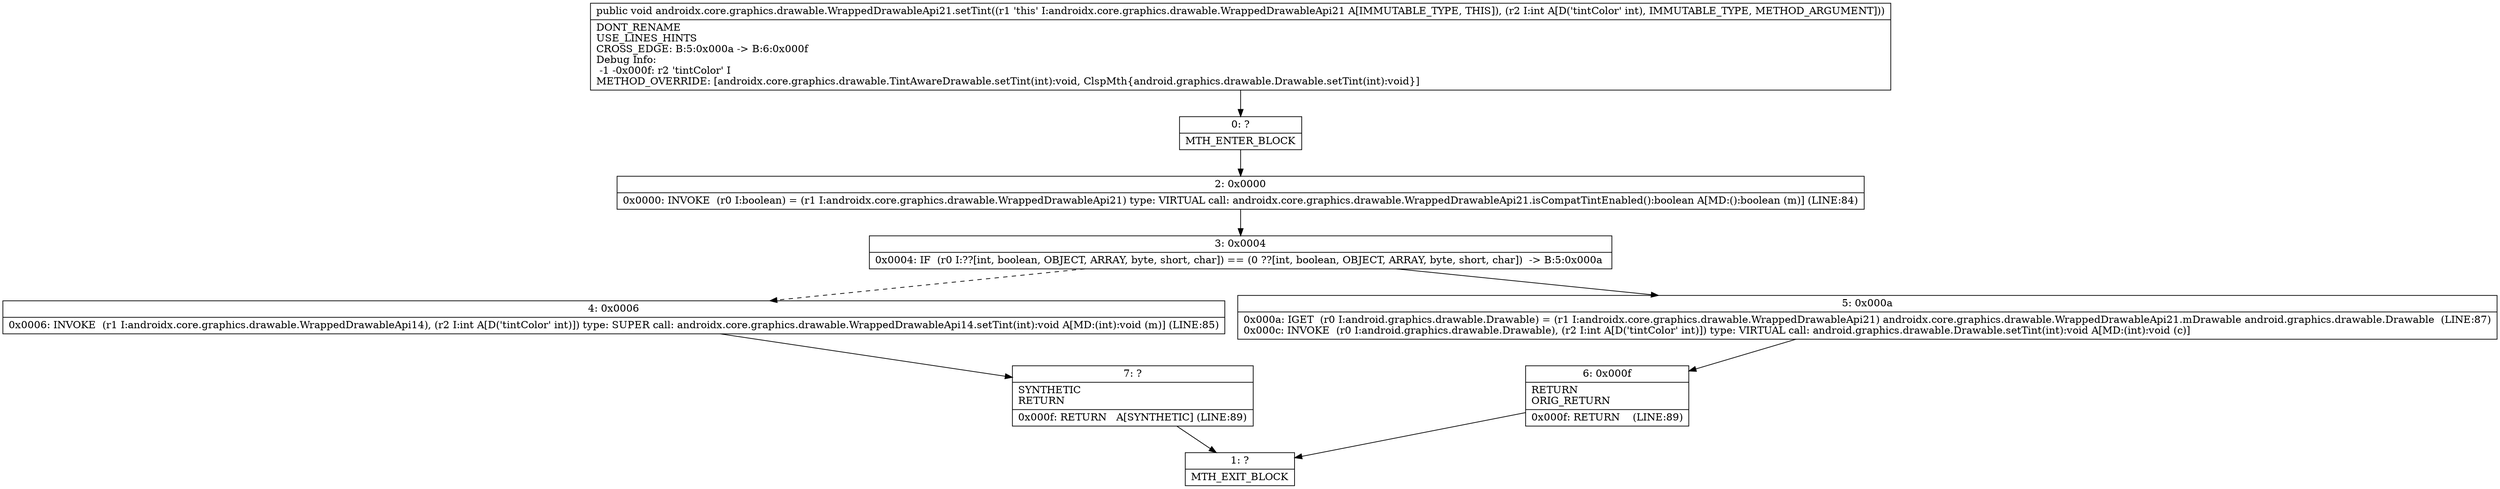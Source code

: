 digraph "CFG forandroidx.core.graphics.drawable.WrappedDrawableApi21.setTint(I)V" {
Node_0 [shape=record,label="{0\:\ ?|MTH_ENTER_BLOCK\l}"];
Node_2 [shape=record,label="{2\:\ 0x0000|0x0000: INVOKE  (r0 I:boolean) = (r1 I:androidx.core.graphics.drawable.WrappedDrawableApi21) type: VIRTUAL call: androidx.core.graphics.drawable.WrappedDrawableApi21.isCompatTintEnabled():boolean A[MD:():boolean (m)] (LINE:84)\l}"];
Node_3 [shape=record,label="{3\:\ 0x0004|0x0004: IF  (r0 I:??[int, boolean, OBJECT, ARRAY, byte, short, char]) == (0 ??[int, boolean, OBJECT, ARRAY, byte, short, char])  \-\> B:5:0x000a \l}"];
Node_4 [shape=record,label="{4\:\ 0x0006|0x0006: INVOKE  (r1 I:androidx.core.graphics.drawable.WrappedDrawableApi14), (r2 I:int A[D('tintColor' int)]) type: SUPER call: androidx.core.graphics.drawable.WrappedDrawableApi14.setTint(int):void A[MD:(int):void (m)] (LINE:85)\l}"];
Node_7 [shape=record,label="{7\:\ ?|SYNTHETIC\lRETURN\l|0x000f: RETURN   A[SYNTHETIC] (LINE:89)\l}"];
Node_1 [shape=record,label="{1\:\ ?|MTH_EXIT_BLOCK\l}"];
Node_5 [shape=record,label="{5\:\ 0x000a|0x000a: IGET  (r0 I:android.graphics.drawable.Drawable) = (r1 I:androidx.core.graphics.drawable.WrappedDrawableApi21) androidx.core.graphics.drawable.WrappedDrawableApi21.mDrawable android.graphics.drawable.Drawable  (LINE:87)\l0x000c: INVOKE  (r0 I:android.graphics.drawable.Drawable), (r2 I:int A[D('tintColor' int)]) type: VIRTUAL call: android.graphics.drawable.Drawable.setTint(int):void A[MD:(int):void (c)]\l}"];
Node_6 [shape=record,label="{6\:\ 0x000f|RETURN\lORIG_RETURN\l|0x000f: RETURN    (LINE:89)\l}"];
MethodNode[shape=record,label="{public void androidx.core.graphics.drawable.WrappedDrawableApi21.setTint((r1 'this' I:androidx.core.graphics.drawable.WrappedDrawableApi21 A[IMMUTABLE_TYPE, THIS]), (r2 I:int A[D('tintColor' int), IMMUTABLE_TYPE, METHOD_ARGUMENT]))  | DONT_RENAME\lUSE_LINES_HINTS\lCROSS_EDGE: B:5:0x000a \-\> B:6:0x000f\lDebug Info:\l  \-1 \-0x000f: r2 'tintColor' I\lMETHOD_OVERRIDE: [androidx.core.graphics.drawable.TintAwareDrawable.setTint(int):void, ClspMth\{android.graphics.drawable.Drawable.setTint(int):void\}]\l}"];
MethodNode -> Node_0;Node_0 -> Node_2;
Node_2 -> Node_3;
Node_3 -> Node_4[style=dashed];
Node_3 -> Node_5;
Node_4 -> Node_7;
Node_7 -> Node_1;
Node_5 -> Node_6;
Node_6 -> Node_1;
}

